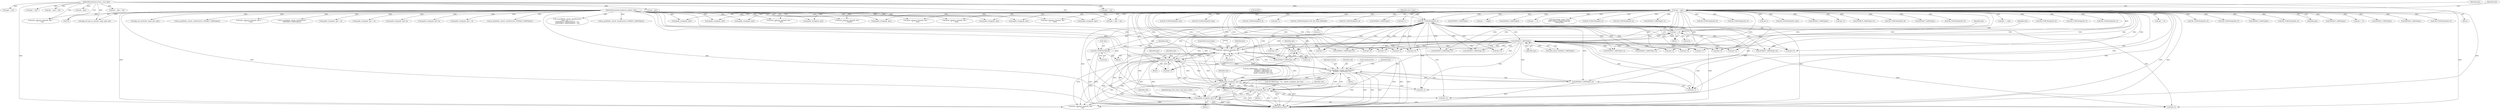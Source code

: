 digraph "0_tcpdump_ffde45acf3348f8353fb4064a1b21683ee6b5ddf@pointer" {
"1002204" [label="(Call,tptr+4)"];
"1002155" [label="(Call,ND_TCHECK2(tptr[0], 2))"];
"1002391" [label="(Call,tptr +=8)"];
"1002382" [label="(Call,print_unknown_data(ndo, tptr, \"\n\t      \", 8))"];
"1002223" [label="(Call,ipaddr_string(ndo, tptr+2))"];
"1002241" [label="(Call,as_printf(ndo, astostr, sizeof(astostr),\n\t\t\t    EXTRACT_32BITS(tptr+2)))"];
"1002207" [label="(Call,ipaddr_string(ndo, tptr+4))"];
"1002288" [label="(Call,ipaddr_string(ndo, tptr+2))"];
"1002302" [label="(Call,ipaddr_string(ndo, tptr+2))"];
"1000126" [label="(MethodParameterIn,netdissect_options *ndo)"];
"1000142" [label="(Call,tptr = pptr)"];
"1000128" [label="(MethodParameterIn,const u_char *pptr)"];
"1002162" [label="(Call,EXTRACT_16BITS(tptr))"];
"1002246" [label="(Call,EXTRACT_32BITS(tptr+2))"];
"1002378" [label="(Call,ND_TCHECK2(*tptr,8))"];
"1002358" [label="(Call,tptr+3)"];
"1002804" [label="(Call,bgp_attr_print(ndo, atype, tptr, alen))"];
"1002163" [label="(Identifier,tptr)"];
"1002095" [label="(Call,tptr-3)"];
"1000401" [label="(Call,as_printf(ndo, astostr, sizeof(astostr), EXTRACT_16BITS(tptr)))"];
"1002556" [label="(Call,print_unknown_data(ndo, tptr, \"\n\t      \", tlen))"];
"1002244" [label="(Call,sizeof(astostr))"];
"1002894" [label="(Call,print_unknown_data(ndo, pptr, \"\n\t    \", len))"];
"1001073" [label="(Call,ND_TCHECK2(tptr[0], tlen))"];
"1000622" [label="(Call,EXTRACT_16BITS(tptr))"];
"1002436" [label="(Call,tptr+2)"];
"1002113" [label="(Call,print_unknown_data(ndo, tptr-3, \"\n\t    \", tlen))"];
"1002639" [label="(Call,print_unknown_data(ndo, tptr,\"\n\t      \", length))"];
"1002435" [label="(Call,EXTRACT_24BITS(tptr+2))"];
"1002153" [label="(Block,)"];
"1002529" [label="(Call,ND_TCHECK2(tptr[0], 8))"];
"1002852" [label="(Call,EXTRACT_32BITS(tptr))"];
"1001170" [label="(Call,tptr - pptr)"];
"1002383" [label="(Identifier,ndo)"];
"1002509" [label="(Call,ND_TCHECK2(tptr[0], 8))"];
"1002312" [label="(Call,tptr+6)"];
"1002188" [label="(Block,)"];
"1000128" [label="(MethodParameterIn,const u_char *pptr)"];
"1002247" [label="(Call,tptr+2)"];
"1002240" [label="(Block,)"];
"1002923" [label="(MethodReturn,RET)"];
"1002250" [label="(Call,EXTRACT_16BITS(tptr+6))"];
"1002372" [label="(Call,EXTRACT_16BITS(tptr+2))"];
"1002252" [label="(Identifier,tptr)"];
"1001097" [label="(Call,tptr += tlen)"];
"1001625" [label="(Call,tptr = pptr + len)"];
"1002223" [label="(Call,ipaddr_string(ndo, tptr+2))"];
"1002451" [label="(Call,ND_TCHECK2(tptr[0], 8))"];
"1002574" [label="(Call,ND_TCHECK2(tptr[0], 3))"];
"1002243" [label="(Identifier,astostr)"];
"1002207" [label="(Call,ipaddr_string(ndo, tptr+4))"];
"1002373" [label="(Call,tptr+2)"];
"1002302" [label="(Call,ipaddr_string(ndo, tptr+2))"];
"1002301" [label="(Block,)"];
"1000615" [label="(Call,ND_TCHECK2(tptr[0], 3))"];
"1000542" [label="(Call,tptr +=4)"];
"1000206" [label="(Call,tptr < pptr + len)"];
"1002652" [label="(Call,ND_TCHECK2(tptr[0], 4))"];
"1002205" [label="(Identifier,tptr)"];
"1002319" [label="(Call,tptr+7)"];
"1002203" [label="(Call,EXTRACT_32BITS(tptr+4))"];
"1002387" [label="(ControlStructure,break;)"];
"1002412" [label="(Call,ND_TCHECK2(tptr[0], 5))"];
"1000461" [label="(Call,EXTRACT_32BITS(tptr))"];
"1002290" [label="(Call,tptr+2)"];
"1000421" [label="(Call,as_printf(ndo, astostr, sizeof(astostr),\n\t\t\tEXTRACT_32BITS(tptr)))"];
"1000587" [label="(Call,ND_TCHECK2(tptr[0], 4))"];
"1002520" [label="(Call,ipaddr_string(ndo, tptr))"];
"1000144" [label="(Identifier,pptr)"];
"1001649" [label="(Call,EXTRACT_16BITS(tptr))"];
"1001696" [label="(Call,tptr - pptr)"];
"1002125" [label="(Call,pptr + len)"];
"1002230" [label="(Identifier,tptr)"];
"1002303" [label="(Identifier,ndo)"];
"1000428" [label="(Call,ipaddr_string(ndo, tptr + 4))"];
"1002283" [label="(Call,ND_PRINT((ndo, \"%s\", ipaddr_string(ndo, tptr+2))))"];
"1002382" [label="(Call,print_unknown_data(ndo, tptr, \"\n\t      \", 8))"];
"1002440" [label="(Call,tptr +=5)"];
"1002286" [label="(Block,)"];
"1000200" [label="(Call,bgp_attr_get_as_size(ndo, atype, pptr, len))"];
"1002161" [label="(Identifier,extd_comm)"];
"1002199" [label="(Call,tptr+2)"];
"1000493" [label="(Call,EXTRACT_32BITS(tptr))"];
"1002155" [label="(Call,ND_TCHECK2(tptr[0], 2))"];
"1002381" [label="(Literal,8)"];
"1002288" [label="(Call,ipaddr_string(ndo, tptr+2))"];
"1000682" [label="(Call,print_unknown_data(ndo, tptr, \"\n\t    \", tlen))"];
"1000357" [label="(Call,EXTRACT_32BITS(tptr))"];
"1002225" [label="(Call,tptr+2)"];
"1002246" [label="(Call,EXTRACT_32BITS(tptr+2))"];
"1000143" [label="(Identifier,tptr)"];
"1000126" [label="(MethodParameterIn,netdissect_options *ndo)"];
"1002202" [label="(Block,)"];
"1002472" [label="(Call,ND_TCHECK2(tptr[0], 8))"];
"1002151" [label="(Identifier,tlen)"];
"1002391" [label="(Call,tptr +=8)"];
"1002208" [label="(Identifier,ndo)"];
"1002261" [label="(Call,tptr+2)"];
"1000130" [label="(Block,)"];
"1000385" [label="(Call,ND_TCHECK2(tptr[0], len))"];
"1000142" [label="(Call,tptr = pptr)"];
"1000463" [label="(Call,ipaddr_string(ndo, tptr + 4))"];
"1002486" [label="(Call,ipaddr_string(ndo, tptr+4))"];
"1000663" [label="(Call,ND_TCHECK2(tptr[0], tlen))"];
"1000486" [label="(Call,ND_TCHECK2(tptr[0], 4))"];
"1002392" [label="(Identifier,tptr)"];
"1002304" [label="(Call,tptr+2)"];
"1002586" [label="(Call,tptr+1)"];
"1002241" [label="(Call,as_printf(ndo, astostr, sizeof(astostr),\n\t\t\t    EXTRACT_32BITS(tptr+2)))"];
"1002386" [label="(Literal,8)"];
"1002465" [label="(Call,ipaddr_string(ndo, tptr+4))"];
"1001642" [label="(Call,ND_TCHECK2(tptr[0], BGP_MP_NLRI_MINSIZE))"];
"1002493" [label="(Call,ND_TCHECK2(tptr[0], 4))"];
"1002385" [label="(Literal,\"\n\t      \")"];
"1000426" [label="(Call,EXTRACT_32BITS(tptr))"];
"1002222" [label="(Block,)"];
"1002251" [label="(Call,tptr+6)"];
"1002402" [label="(Call,tptr+1)"];
"1002192" [label="(Call,ND_PRINT((ndo, \": %u:%u (= %s)\",\n                               EXTRACT_16BITS(tptr+2),\n                               EXTRACT_32BITS(tptr+4),\n                               ipaddr_string(ndo, tptr+4))))"];
"1000408" [label="(Call,ipaddr_string(ndo, tptr + 2))"];
"1001092" [label="(Call,print_unknown_data(ndo, tptr, \"\n\t    \", tlen))"];
"1002503" [label="(Call,ipaddr_string(ndo, tptr))"];
"1000208" [label="(Call,pptr + len)"];
"1002462" [label="(Call,ipaddr_string(ndo, tptr))"];
"1000406" [label="(Call,EXTRACT_16BITS(tptr))"];
"1002644" [label="(Call,tptr += length)"];
"1002353" [label="(Call,tptr+2)"];
"1001617" [label="(Call,print_unknown_data(ndo, tptr, \"\n\t    \", tlen))"];
"1002913" [label="(Call,print_unknown_data(ndo, pptr, \"\n\t    \", len))"];
"1002309" [label="(Identifier,bgp_extd_comm_ospf_rtype_values)"];
"1002672" [label="(Call,EXTRACT_32BITS(tptr))"];
"1002228" [label="(Call,EXTRACT_16BITS(tptr+6))"];
"1002335" [label="(Call,tptr+6)"];
"1000146" [label="(Identifier,tlen)"];
"1002260" [label="(Call,EXTRACT_32BITS(tptr+2))"];
"1002206" [label="(Literal,4)"];
"1002540" [label="(Call,ipaddr_string(ndo, tptr))"];
"1001627" [label="(Call,pptr + len)"];
"1002589" [label="(Call,tptr += 3)"];
"1002162" [label="(Call,EXTRACT_16BITS(tptr))"];
"1000456" [label="(Call,as_printf(ndo, astostr, sizeof(astostr), EXTRACT_32BITS(tptr)))"];
"1002393" [label="(Literal,8)"];
"1000170" [label="(Call,tok2str(bgp_origin_values,\n\t\t\t\t\t\t\"Unknown Origin Typecode\",\n\t\t\t\t\t\ttptr[0]))"];
"1002289" [label="(Identifier,ndo)"];
"1002204" [label="(Call,tptr+4)"];
"1000347" [label="(Call,ND_TCHECK2(tptr[0], 4))"];
"1000557" [label="(Call,ND_TCHECK2(tptr[0], 4))"];
"1002483" [label="(Call,ipaddr_string(ndo, tptr))"];
"1002585" [label="(Call,EXTRACT_16BITS(tptr+1))"];
"1002198" [label="(Call,EXTRACT_16BITS(tptr+2))"];
"1002224" [label="(Identifier,ndo)"];
"1002384" [label="(Identifier,tptr)"];
"1000258" [label="(Call,as_printf(ndo, astostr, sizeof(astostr),\n\t\t\t\tas_size == 2 ?\n\t\t\t\tEXTRACT_16BITS(&tptr[2 + i]) :\n\t\t\t\tEXTRACT_32BITS(&tptr[2 + i])))"];
"1002160" [label="(Call,extd_comm=EXTRACT_16BITS(tptr))"];
"1002378" [label="(Call,ND_TCHECK2(*tptr,8))"];
"1002159" [label="(Literal,2)"];
"1002242" [label="(Identifier,ndo)"];
"1002123" [label="(Call,tptr = pptr + len)"];
"1002156" [label="(Call,tptr[0])"];
"1002667" [label="(Call,as_printf(ndo, astostr, sizeof(astostr), EXTRACT_32BITS(tptr)))"];
"1002329" [label="(Call,tptr+6)"];
"1002379" [label="(Call,*tptr)"];
"1002209" [label="(Call,tptr+4)"];
"1002362" [label="(Call,tptr+4)"];
"1000598" [label="(Call,ipaddr_string(ndo, tptr))"];
"1000445" [label="(Call,ND_TCHECK2(tptr[0], 8))"];
"1000321" [label="(Call,ND_TCHECK2(tptr[0], 4))"];
"1002229" [label="(Call,tptr+6)"];
"1002361" [label="(Call,EXTRACT_16BITS(tptr+4))"];
"1000331" [label="(Call,ipaddr_string(ndo, tptr))"];
"1000567" [label="(Call,ipaddr_string(ndo, tptr))"];
"1002182" [label="(Call,tptr+2)"];
"1002204" -> "1002203"  [label="AST: "];
"1002204" -> "1002206"  [label="CFG: "];
"1002205" -> "1002204"  [label="AST: "];
"1002206" -> "1002204"  [label="AST: "];
"1002203" -> "1002204"  [label="CFG: "];
"1002155" -> "1002204"  [label="DDG: "];
"1000142" -> "1002204"  [label="DDG: "];
"1002162" -> "1002204"  [label="DDG: "];
"1002155" -> "1002153"  [label="AST: "];
"1002155" -> "1002159"  [label="CFG: "];
"1002156" -> "1002155"  [label="AST: "];
"1002159" -> "1002155"  [label="AST: "];
"1002161" -> "1002155"  [label="CFG: "];
"1002155" -> "1002923"  [label="DDG: "];
"1002155" -> "1002923"  [label="DDG: "];
"1002391" -> "1002155"  [label="DDG: "];
"1002378" -> "1002155"  [label="DDG: "];
"1000142" -> "1002155"  [label="DDG: "];
"1002155" -> "1002162"  [label="DDG: "];
"1002155" -> "1002182"  [label="DDG: "];
"1002155" -> "1002198"  [label="DDG: "];
"1002155" -> "1002199"  [label="DDG: "];
"1002155" -> "1002203"  [label="DDG: "];
"1002155" -> "1002207"  [label="DDG: "];
"1002155" -> "1002209"  [label="DDG: "];
"1002155" -> "1002223"  [label="DDG: "];
"1002155" -> "1002225"  [label="DDG: "];
"1002155" -> "1002228"  [label="DDG: "];
"1002155" -> "1002229"  [label="DDG: "];
"1002155" -> "1002246"  [label="DDG: "];
"1002155" -> "1002247"  [label="DDG: "];
"1002155" -> "1002250"  [label="DDG: "];
"1002155" -> "1002251"  [label="DDG: "];
"1002155" -> "1002260"  [label="DDG: "];
"1002155" -> "1002261"  [label="DDG: "];
"1002155" -> "1002288"  [label="DDG: "];
"1002155" -> "1002290"  [label="DDG: "];
"1002155" -> "1002302"  [label="DDG: "];
"1002155" -> "1002304"  [label="DDG: "];
"1002155" -> "1002312"  [label="DDG: "];
"1002155" -> "1002319"  [label="DDG: "];
"1002155" -> "1002329"  [label="DDG: "];
"1002155" -> "1002335"  [label="DDG: "];
"1002155" -> "1002353"  [label="DDG: "];
"1002155" -> "1002358"  [label="DDG: "];
"1002155" -> "1002361"  [label="DDG: "];
"1002155" -> "1002362"  [label="DDG: "];
"1002155" -> "1002372"  [label="DDG: "];
"1002155" -> "1002373"  [label="DDG: "];
"1002155" -> "1002378"  [label="DDG: "];
"1002155" -> "1002382"  [label="DDG: "];
"1002155" -> "1002391"  [label="DDG: "];
"1002391" -> "1002153"  [label="AST: "];
"1002391" -> "1002393"  [label="CFG: "];
"1002392" -> "1002391"  [label="AST: "];
"1002393" -> "1002391"  [label="AST: "];
"1002151" -> "1002391"  [label="CFG: "];
"1002391" -> "1002923"  [label="DDG: "];
"1002391" -> "1002162"  [label="DDG: "];
"1002382" -> "1002391"  [label="DDG: "];
"1000142" -> "1002391"  [label="DDG: "];
"1002162" -> "1002391"  [label="DDG: "];
"1002382" -> "1002188"  [label="AST: "];
"1002382" -> "1002386"  [label="CFG: "];
"1002383" -> "1002382"  [label="AST: "];
"1002384" -> "1002382"  [label="AST: "];
"1002385" -> "1002382"  [label="AST: "];
"1002386" -> "1002382"  [label="AST: "];
"1002387" -> "1002382"  [label="CFG: "];
"1002382" -> "1002923"  [label="DDG: "];
"1002382" -> "1002923"  [label="DDG: "];
"1002382" -> "1002923"  [label="DDG: "];
"1002382" -> "1002207"  [label="DDG: "];
"1002382" -> "1002223"  [label="DDG: "];
"1002382" -> "1002241"  [label="DDG: "];
"1002382" -> "1002288"  [label="DDG: "];
"1002382" -> "1002302"  [label="DDG: "];
"1002223" -> "1002382"  [label="DDG: "];
"1002241" -> "1002382"  [label="DDG: "];
"1002207" -> "1002382"  [label="DDG: "];
"1002288" -> "1002382"  [label="DDG: "];
"1002302" -> "1002382"  [label="DDG: "];
"1000126" -> "1002382"  [label="DDG: "];
"1000142" -> "1002382"  [label="DDG: "];
"1002162" -> "1002382"  [label="DDG: "];
"1002382" -> "1002913"  [label="DDG: "];
"1002223" -> "1002222"  [label="AST: "];
"1002223" -> "1002225"  [label="CFG: "];
"1002224" -> "1002223"  [label="AST: "];
"1002225" -> "1002223"  [label="AST: "];
"1002230" -> "1002223"  [label="CFG: "];
"1002223" -> "1002923"  [label="DDG: "];
"1002223" -> "1002923"  [label="DDG: "];
"1002223" -> "1002923"  [label="DDG: "];
"1002223" -> "1002207"  [label="DDG: "];
"1002241" -> "1002223"  [label="DDG: "];
"1002207" -> "1002223"  [label="DDG: "];
"1002288" -> "1002223"  [label="DDG: "];
"1002302" -> "1002223"  [label="DDG: "];
"1000126" -> "1002223"  [label="DDG: "];
"1000142" -> "1002223"  [label="DDG: "];
"1002162" -> "1002223"  [label="DDG: "];
"1002223" -> "1002241"  [label="DDG: "];
"1002223" -> "1002288"  [label="DDG: "];
"1002223" -> "1002302"  [label="DDG: "];
"1002223" -> "1002913"  [label="DDG: "];
"1002241" -> "1002240"  [label="AST: "];
"1002241" -> "1002246"  [label="CFG: "];
"1002242" -> "1002241"  [label="AST: "];
"1002243" -> "1002241"  [label="AST: "];
"1002244" -> "1002241"  [label="AST: "];
"1002246" -> "1002241"  [label="AST: "];
"1002252" -> "1002241"  [label="CFG: "];
"1002241" -> "1002923"  [label="DDG: "];
"1002241" -> "1002923"  [label="DDG: "];
"1002241" -> "1002923"  [label="DDG: "];
"1002241" -> "1002923"  [label="DDG: "];
"1002241" -> "1002207"  [label="DDG: "];
"1002207" -> "1002241"  [label="DDG: "];
"1002288" -> "1002241"  [label="DDG: "];
"1002302" -> "1002241"  [label="DDG: "];
"1000126" -> "1002241"  [label="DDG: "];
"1002246" -> "1002241"  [label="DDG: "];
"1002241" -> "1002288"  [label="DDG: "];
"1002241" -> "1002302"  [label="DDG: "];
"1002241" -> "1002913"  [label="DDG: "];
"1002207" -> "1002202"  [label="AST: "];
"1002207" -> "1002209"  [label="CFG: "];
"1002208" -> "1002207"  [label="AST: "];
"1002209" -> "1002207"  [label="AST: "];
"1002192" -> "1002207"  [label="CFG: "];
"1002207" -> "1002923"  [label="DDG: "];
"1002207" -> "1002923"  [label="DDG: "];
"1002207" -> "1002923"  [label="DDG: "];
"1002288" -> "1002207"  [label="DDG: "];
"1002302" -> "1002207"  [label="DDG: "];
"1000126" -> "1002207"  [label="DDG: "];
"1000142" -> "1002207"  [label="DDG: "];
"1002162" -> "1002207"  [label="DDG: "];
"1002207" -> "1002288"  [label="DDG: "];
"1002207" -> "1002302"  [label="DDG: "];
"1002207" -> "1002913"  [label="DDG: "];
"1002288" -> "1002286"  [label="AST: "];
"1002288" -> "1002290"  [label="CFG: "];
"1002289" -> "1002288"  [label="AST: "];
"1002290" -> "1002288"  [label="AST: "];
"1002283" -> "1002288"  [label="CFG: "];
"1002288" -> "1002923"  [label="DDG: "];
"1002288" -> "1002923"  [label="DDG: "];
"1002288" -> "1002923"  [label="DDG: "];
"1002302" -> "1002288"  [label="DDG: "];
"1000126" -> "1002288"  [label="DDG: "];
"1000142" -> "1002288"  [label="DDG: "];
"1002162" -> "1002288"  [label="DDG: "];
"1002288" -> "1002302"  [label="DDG: "];
"1002288" -> "1002913"  [label="DDG: "];
"1002302" -> "1002301"  [label="AST: "];
"1002302" -> "1002304"  [label="CFG: "];
"1002303" -> "1002302"  [label="AST: "];
"1002304" -> "1002302"  [label="AST: "];
"1002309" -> "1002302"  [label="CFG: "];
"1002302" -> "1002923"  [label="DDG: "];
"1002302" -> "1002923"  [label="DDG: "];
"1002302" -> "1002923"  [label="DDG: "];
"1000126" -> "1002302"  [label="DDG: "];
"1000142" -> "1002302"  [label="DDG: "];
"1002162" -> "1002302"  [label="DDG: "];
"1002302" -> "1002913"  [label="DDG: "];
"1000126" -> "1000125"  [label="AST: "];
"1000126" -> "1002923"  [label="DDG: "];
"1000126" -> "1000200"  [label="DDG: "];
"1000126" -> "1000258"  [label="DDG: "];
"1000126" -> "1000331"  [label="DDG: "];
"1000126" -> "1000401"  [label="DDG: "];
"1000126" -> "1000408"  [label="DDG: "];
"1000126" -> "1000421"  [label="DDG: "];
"1000126" -> "1000428"  [label="DDG: "];
"1000126" -> "1000456"  [label="DDG: "];
"1000126" -> "1000463"  [label="DDG: "];
"1000126" -> "1000567"  [label="DDG: "];
"1000126" -> "1000598"  [label="DDG: "];
"1000126" -> "1000682"  [label="DDG: "];
"1000126" -> "1001092"  [label="DDG: "];
"1000126" -> "1001617"  [label="DDG: "];
"1000126" -> "1002113"  [label="DDG: "];
"1000126" -> "1002462"  [label="DDG: "];
"1000126" -> "1002465"  [label="DDG: "];
"1000126" -> "1002483"  [label="DDG: "];
"1000126" -> "1002486"  [label="DDG: "];
"1000126" -> "1002503"  [label="DDG: "];
"1000126" -> "1002520"  [label="DDG: "];
"1000126" -> "1002540"  [label="DDG: "];
"1000126" -> "1002556"  [label="DDG: "];
"1000126" -> "1002639"  [label="DDG: "];
"1000126" -> "1002667"  [label="DDG: "];
"1000126" -> "1002804"  [label="DDG: "];
"1000126" -> "1002894"  [label="DDG: "];
"1000126" -> "1002913"  [label="DDG: "];
"1000142" -> "1000130"  [label="AST: "];
"1000142" -> "1000144"  [label="CFG: "];
"1000143" -> "1000142"  [label="AST: "];
"1000144" -> "1000142"  [label="AST: "];
"1000146" -> "1000142"  [label="CFG: "];
"1000142" -> "1002923"  [label="DDG: "];
"1000142" -> "1002923"  [label="DDG: "];
"1000128" -> "1000142"  [label="DDG: "];
"1000142" -> "1000170"  [label="DDG: "];
"1000142" -> "1000206"  [label="DDG: "];
"1000142" -> "1000321"  [label="DDG: "];
"1000142" -> "1000331"  [label="DDG: "];
"1000142" -> "1000347"  [label="DDG: "];
"1000142" -> "1000357"  [label="DDG: "];
"1000142" -> "1000385"  [label="DDG: "];
"1000142" -> "1000406"  [label="DDG: "];
"1000142" -> "1000426"  [label="DDG: "];
"1000142" -> "1000445"  [label="DDG: "];
"1000142" -> "1000461"  [label="DDG: "];
"1000142" -> "1000486"  [label="DDG: "];
"1000142" -> "1000493"  [label="DDG: "];
"1000142" -> "1000542"  [label="DDG: "];
"1000142" -> "1000557"  [label="DDG: "];
"1000142" -> "1000567"  [label="DDG: "];
"1000142" -> "1000587"  [label="DDG: "];
"1000142" -> "1000598"  [label="DDG: "];
"1000142" -> "1000615"  [label="DDG: "];
"1000142" -> "1000622"  [label="DDG: "];
"1000142" -> "1000663"  [label="DDG: "];
"1000142" -> "1000682"  [label="DDG: "];
"1000142" -> "1001073"  [label="DDG: "];
"1000142" -> "1001092"  [label="DDG: "];
"1000142" -> "1001097"  [label="DDG: "];
"1000142" -> "1001617"  [label="DDG: "];
"1000142" -> "1001642"  [label="DDG: "];
"1000142" -> "1001649"  [label="DDG: "];
"1000142" -> "1002095"  [label="DDG: "];
"1000142" -> "1002162"  [label="DDG: "];
"1000142" -> "1002198"  [label="DDG: "];
"1000142" -> "1002199"  [label="DDG: "];
"1000142" -> "1002203"  [label="DDG: "];
"1000142" -> "1002209"  [label="DDG: "];
"1000142" -> "1002225"  [label="DDG: "];
"1000142" -> "1002228"  [label="DDG: "];
"1000142" -> "1002229"  [label="DDG: "];
"1000142" -> "1002246"  [label="DDG: "];
"1000142" -> "1002247"  [label="DDG: "];
"1000142" -> "1002250"  [label="DDG: "];
"1000142" -> "1002251"  [label="DDG: "];
"1000142" -> "1002260"  [label="DDG: "];
"1000142" -> "1002261"  [label="DDG: "];
"1000142" -> "1002290"  [label="DDG: "];
"1000142" -> "1002304"  [label="DDG: "];
"1000142" -> "1002312"  [label="DDG: "];
"1000142" -> "1002319"  [label="DDG: "];
"1000142" -> "1002329"  [label="DDG: "];
"1000142" -> "1002335"  [label="DDG: "];
"1000142" -> "1002353"  [label="DDG: "];
"1000142" -> "1002358"  [label="DDG: "];
"1000142" -> "1002361"  [label="DDG: "];
"1000142" -> "1002362"  [label="DDG: "];
"1000142" -> "1002372"  [label="DDG: "];
"1000142" -> "1002373"  [label="DDG: "];
"1000142" -> "1002402"  [label="DDG: "];
"1000142" -> "1002412"  [label="DDG: "];
"1000142" -> "1002435"  [label="DDG: "];
"1000142" -> "1002436"  [label="DDG: "];
"1000142" -> "1002440"  [label="DDG: "];
"1000142" -> "1002451"  [label="DDG: "];
"1000142" -> "1002462"  [label="DDG: "];
"1000142" -> "1002472"  [label="DDG: "];
"1000142" -> "1002483"  [label="DDG: "];
"1000142" -> "1002493"  [label="DDG: "];
"1000142" -> "1002503"  [label="DDG: "];
"1000142" -> "1002509"  [label="DDG: "];
"1000142" -> "1002520"  [label="DDG: "];
"1000142" -> "1002529"  [label="DDG: "];
"1000142" -> "1002540"  [label="DDG: "];
"1000142" -> "1002556"  [label="DDG: "];
"1000142" -> "1002574"  [label="DDG: "];
"1000142" -> "1002585"  [label="DDG: "];
"1000142" -> "1002586"  [label="DDG: "];
"1000142" -> "1002589"  [label="DDG: "];
"1000142" -> "1002639"  [label="DDG: "];
"1000142" -> "1002644"  [label="DDG: "];
"1000142" -> "1002652"  [label="DDG: "];
"1000142" -> "1002672"  [label="DDG: "];
"1000142" -> "1002852"  [label="DDG: "];
"1000128" -> "1000125"  [label="AST: "];
"1000128" -> "1002923"  [label="DDG: "];
"1000128" -> "1000200"  [label="DDG: "];
"1000128" -> "1000206"  [label="DDG: "];
"1000128" -> "1000208"  [label="DDG: "];
"1000128" -> "1001170"  [label="DDG: "];
"1000128" -> "1001625"  [label="DDG: "];
"1000128" -> "1001627"  [label="DDG: "];
"1000128" -> "1001696"  [label="DDG: "];
"1000128" -> "1002123"  [label="DDG: "];
"1000128" -> "1002125"  [label="DDG: "];
"1000128" -> "1002894"  [label="DDG: "];
"1000128" -> "1002913"  [label="DDG: "];
"1002162" -> "1002160"  [label="AST: "];
"1002162" -> "1002163"  [label="CFG: "];
"1002163" -> "1002162"  [label="AST: "];
"1002160" -> "1002162"  [label="CFG: "];
"1002162" -> "1002160"  [label="DDG: "];
"1002162" -> "1002182"  [label="DDG: "];
"1002162" -> "1002198"  [label="DDG: "];
"1002162" -> "1002199"  [label="DDG: "];
"1002162" -> "1002203"  [label="DDG: "];
"1002162" -> "1002209"  [label="DDG: "];
"1002162" -> "1002225"  [label="DDG: "];
"1002162" -> "1002228"  [label="DDG: "];
"1002162" -> "1002229"  [label="DDG: "];
"1002162" -> "1002246"  [label="DDG: "];
"1002162" -> "1002247"  [label="DDG: "];
"1002162" -> "1002250"  [label="DDG: "];
"1002162" -> "1002251"  [label="DDG: "];
"1002162" -> "1002260"  [label="DDG: "];
"1002162" -> "1002261"  [label="DDG: "];
"1002162" -> "1002290"  [label="DDG: "];
"1002162" -> "1002304"  [label="DDG: "];
"1002162" -> "1002312"  [label="DDG: "];
"1002162" -> "1002319"  [label="DDG: "];
"1002162" -> "1002329"  [label="DDG: "];
"1002162" -> "1002335"  [label="DDG: "];
"1002162" -> "1002353"  [label="DDG: "];
"1002162" -> "1002358"  [label="DDG: "];
"1002162" -> "1002361"  [label="DDG: "];
"1002162" -> "1002362"  [label="DDG: "];
"1002162" -> "1002372"  [label="DDG: "];
"1002162" -> "1002373"  [label="DDG: "];
"1002246" -> "1002247"  [label="CFG: "];
"1002247" -> "1002246"  [label="AST: "];
"1002246" -> "1002923"  [label="DDG: "];
"1002378" -> "1002188"  [label="AST: "];
"1002378" -> "1002381"  [label="CFG: "];
"1002379" -> "1002378"  [label="AST: "];
"1002381" -> "1002378"  [label="AST: "];
"1002383" -> "1002378"  [label="CFG: "];
"1002378" -> "1002923"  [label="DDG: "];
"1002378" -> "1002923"  [label="DDG: "];
}
